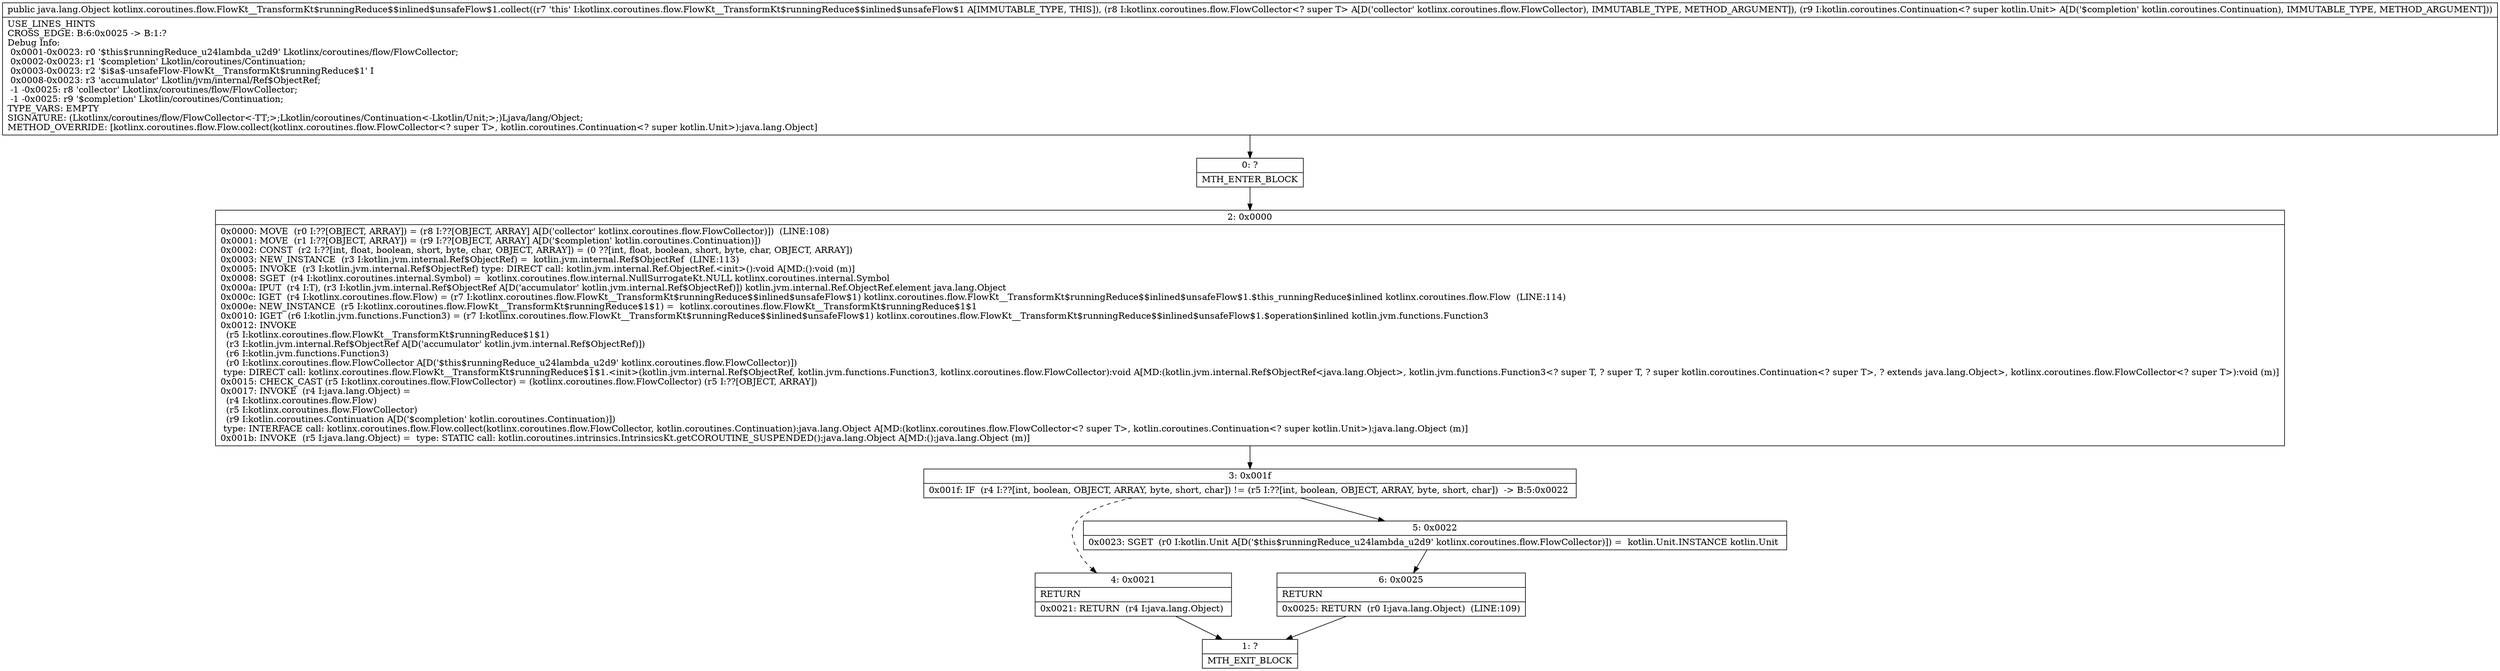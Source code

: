 digraph "CFG forkotlinx.coroutines.flow.FlowKt__TransformKt$runningReduce$$inlined$unsafeFlow$1.collect(Lkotlinx\/coroutines\/flow\/FlowCollector;Lkotlin\/coroutines\/Continuation;)Ljava\/lang\/Object;" {
Node_0 [shape=record,label="{0\:\ ?|MTH_ENTER_BLOCK\l}"];
Node_2 [shape=record,label="{2\:\ 0x0000|0x0000: MOVE  (r0 I:??[OBJECT, ARRAY]) = (r8 I:??[OBJECT, ARRAY] A[D('collector' kotlinx.coroutines.flow.FlowCollector)])  (LINE:108)\l0x0001: MOVE  (r1 I:??[OBJECT, ARRAY]) = (r9 I:??[OBJECT, ARRAY] A[D('$completion' kotlin.coroutines.Continuation)]) \l0x0002: CONST  (r2 I:??[int, float, boolean, short, byte, char, OBJECT, ARRAY]) = (0 ??[int, float, boolean, short, byte, char, OBJECT, ARRAY]) \l0x0003: NEW_INSTANCE  (r3 I:kotlin.jvm.internal.Ref$ObjectRef) =  kotlin.jvm.internal.Ref$ObjectRef  (LINE:113)\l0x0005: INVOKE  (r3 I:kotlin.jvm.internal.Ref$ObjectRef) type: DIRECT call: kotlin.jvm.internal.Ref.ObjectRef.\<init\>():void A[MD:():void (m)]\l0x0008: SGET  (r4 I:kotlinx.coroutines.internal.Symbol) =  kotlinx.coroutines.flow.internal.NullSurrogateKt.NULL kotlinx.coroutines.internal.Symbol \l0x000a: IPUT  (r4 I:T), (r3 I:kotlin.jvm.internal.Ref$ObjectRef A[D('accumulator' kotlin.jvm.internal.Ref$ObjectRef)]) kotlin.jvm.internal.Ref.ObjectRef.element java.lang.Object \l0x000c: IGET  (r4 I:kotlinx.coroutines.flow.Flow) = (r7 I:kotlinx.coroutines.flow.FlowKt__TransformKt$runningReduce$$inlined$unsafeFlow$1) kotlinx.coroutines.flow.FlowKt__TransformKt$runningReduce$$inlined$unsafeFlow$1.$this_runningReduce$inlined kotlinx.coroutines.flow.Flow  (LINE:114)\l0x000e: NEW_INSTANCE  (r5 I:kotlinx.coroutines.flow.FlowKt__TransformKt$runningReduce$1$1) =  kotlinx.coroutines.flow.FlowKt__TransformKt$runningReduce$1$1 \l0x0010: IGET  (r6 I:kotlin.jvm.functions.Function3) = (r7 I:kotlinx.coroutines.flow.FlowKt__TransformKt$runningReduce$$inlined$unsafeFlow$1) kotlinx.coroutines.flow.FlowKt__TransformKt$runningReduce$$inlined$unsafeFlow$1.$operation$inlined kotlin.jvm.functions.Function3 \l0x0012: INVOKE  \l  (r5 I:kotlinx.coroutines.flow.FlowKt__TransformKt$runningReduce$1$1)\l  (r3 I:kotlin.jvm.internal.Ref$ObjectRef A[D('accumulator' kotlin.jvm.internal.Ref$ObjectRef)])\l  (r6 I:kotlin.jvm.functions.Function3)\l  (r0 I:kotlinx.coroutines.flow.FlowCollector A[D('$this$runningReduce_u24lambda_u2d9' kotlinx.coroutines.flow.FlowCollector)])\l type: DIRECT call: kotlinx.coroutines.flow.FlowKt__TransformKt$runningReduce$1$1.\<init\>(kotlin.jvm.internal.Ref$ObjectRef, kotlin.jvm.functions.Function3, kotlinx.coroutines.flow.FlowCollector):void A[MD:(kotlin.jvm.internal.Ref$ObjectRef\<java.lang.Object\>, kotlin.jvm.functions.Function3\<? super T, ? super T, ? super kotlin.coroutines.Continuation\<? super T\>, ? extends java.lang.Object\>, kotlinx.coroutines.flow.FlowCollector\<? super T\>):void (m)]\l0x0015: CHECK_CAST (r5 I:kotlinx.coroutines.flow.FlowCollector) = (kotlinx.coroutines.flow.FlowCollector) (r5 I:??[OBJECT, ARRAY]) \l0x0017: INVOKE  (r4 I:java.lang.Object) = \l  (r4 I:kotlinx.coroutines.flow.Flow)\l  (r5 I:kotlinx.coroutines.flow.FlowCollector)\l  (r9 I:kotlin.coroutines.Continuation A[D('$completion' kotlin.coroutines.Continuation)])\l type: INTERFACE call: kotlinx.coroutines.flow.Flow.collect(kotlinx.coroutines.flow.FlowCollector, kotlin.coroutines.Continuation):java.lang.Object A[MD:(kotlinx.coroutines.flow.FlowCollector\<? super T\>, kotlin.coroutines.Continuation\<? super kotlin.Unit\>):java.lang.Object (m)]\l0x001b: INVOKE  (r5 I:java.lang.Object) =  type: STATIC call: kotlin.coroutines.intrinsics.IntrinsicsKt.getCOROUTINE_SUSPENDED():java.lang.Object A[MD:():java.lang.Object (m)]\l}"];
Node_3 [shape=record,label="{3\:\ 0x001f|0x001f: IF  (r4 I:??[int, boolean, OBJECT, ARRAY, byte, short, char]) != (r5 I:??[int, boolean, OBJECT, ARRAY, byte, short, char])  \-\> B:5:0x0022 \l}"];
Node_4 [shape=record,label="{4\:\ 0x0021|RETURN\l|0x0021: RETURN  (r4 I:java.lang.Object) \l}"];
Node_1 [shape=record,label="{1\:\ ?|MTH_EXIT_BLOCK\l}"];
Node_5 [shape=record,label="{5\:\ 0x0022|0x0023: SGET  (r0 I:kotlin.Unit A[D('$this$runningReduce_u24lambda_u2d9' kotlinx.coroutines.flow.FlowCollector)]) =  kotlin.Unit.INSTANCE kotlin.Unit \l}"];
Node_6 [shape=record,label="{6\:\ 0x0025|RETURN\l|0x0025: RETURN  (r0 I:java.lang.Object)  (LINE:109)\l}"];
MethodNode[shape=record,label="{public java.lang.Object kotlinx.coroutines.flow.FlowKt__TransformKt$runningReduce$$inlined$unsafeFlow$1.collect((r7 'this' I:kotlinx.coroutines.flow.FlowKt__TransformKt$runningReduce$$inlined$unsafeFlow$1 A[IMMUTABLE_TYPE, THIS]), (r8 I:kotlinx.coroutines.flow.FlowCollector\<? super T\> A[D('collector' kotlinx.coroutines.flow.FlowCollector), IMMUTABLE_TYPE, METHOD_ARGUMENT]), (r9 I:kotlin.coroutines.Continuation\<? super kotlin.Unit\> A[D('$completion' kotlin.coroutines.Continuation), IMMUTABLE_TYPE, METHOD_ARGUMENT]))  | USE_LINES_HINTS\lCROSS_EDGE: B:6:0x0025 \-\> B:1:?\lDebug Info:\l  0x0001\-0x0023: r0 '$this$runningReduce_u24lambda_u2d9' Lkotlinx\/coroutines\/flow\/FlowCollector;\l  0x0002\-0x0023: r1 '$completion' Lkotlin\/coroutines\/Continuation;\l  0x0003\-0x0023: r2 '$i$a$\-unsafeFlow\-FlowKt__TransformKt$runningReduce$1' I\l  0x0008\-0x0023: r3 'accumulator' Lkotlin\/jvm\/internal\/Ref$ObjectRef;\l  \-1 \-0x0025: r8 'collector' Lkotlinx\/coroutines\/flow\/FlowCollector;\l  \-1 \-0x0025: r9 '$completion' Lkotlin\/coroutines\/Continuation;\lTYPE_VARS: EMPTY\lSIGNATURE: (Lkotlinx\/coroutines\/flow\/FlowCollector\<\-TT;\>;Lkotlin\/coroutines\/Continuation\<\-Lkotlin\/Unit;\>;)Ljava\/lang\/Object;\lMETHOD_OVERRIDE: [kotlinx.coroutines.flow.Flow.collect(kotlinx.coroutines.flow.FlowCollector\<? super T\>, kotlin.coroutines.Continuation\<? super kotlin.Unit\>):java.lang.Object]\l}"];
MethodNode -> Node_0;Node_0 -> Node_2;
Node_2 -> Node_3;
Node_3 -> Node_4[style=dashed];
Node_3 -> Node_5;
Node_4 -> Node_1;
Node_5 -> Node_6;
Node_6 -> Node_1;
}

